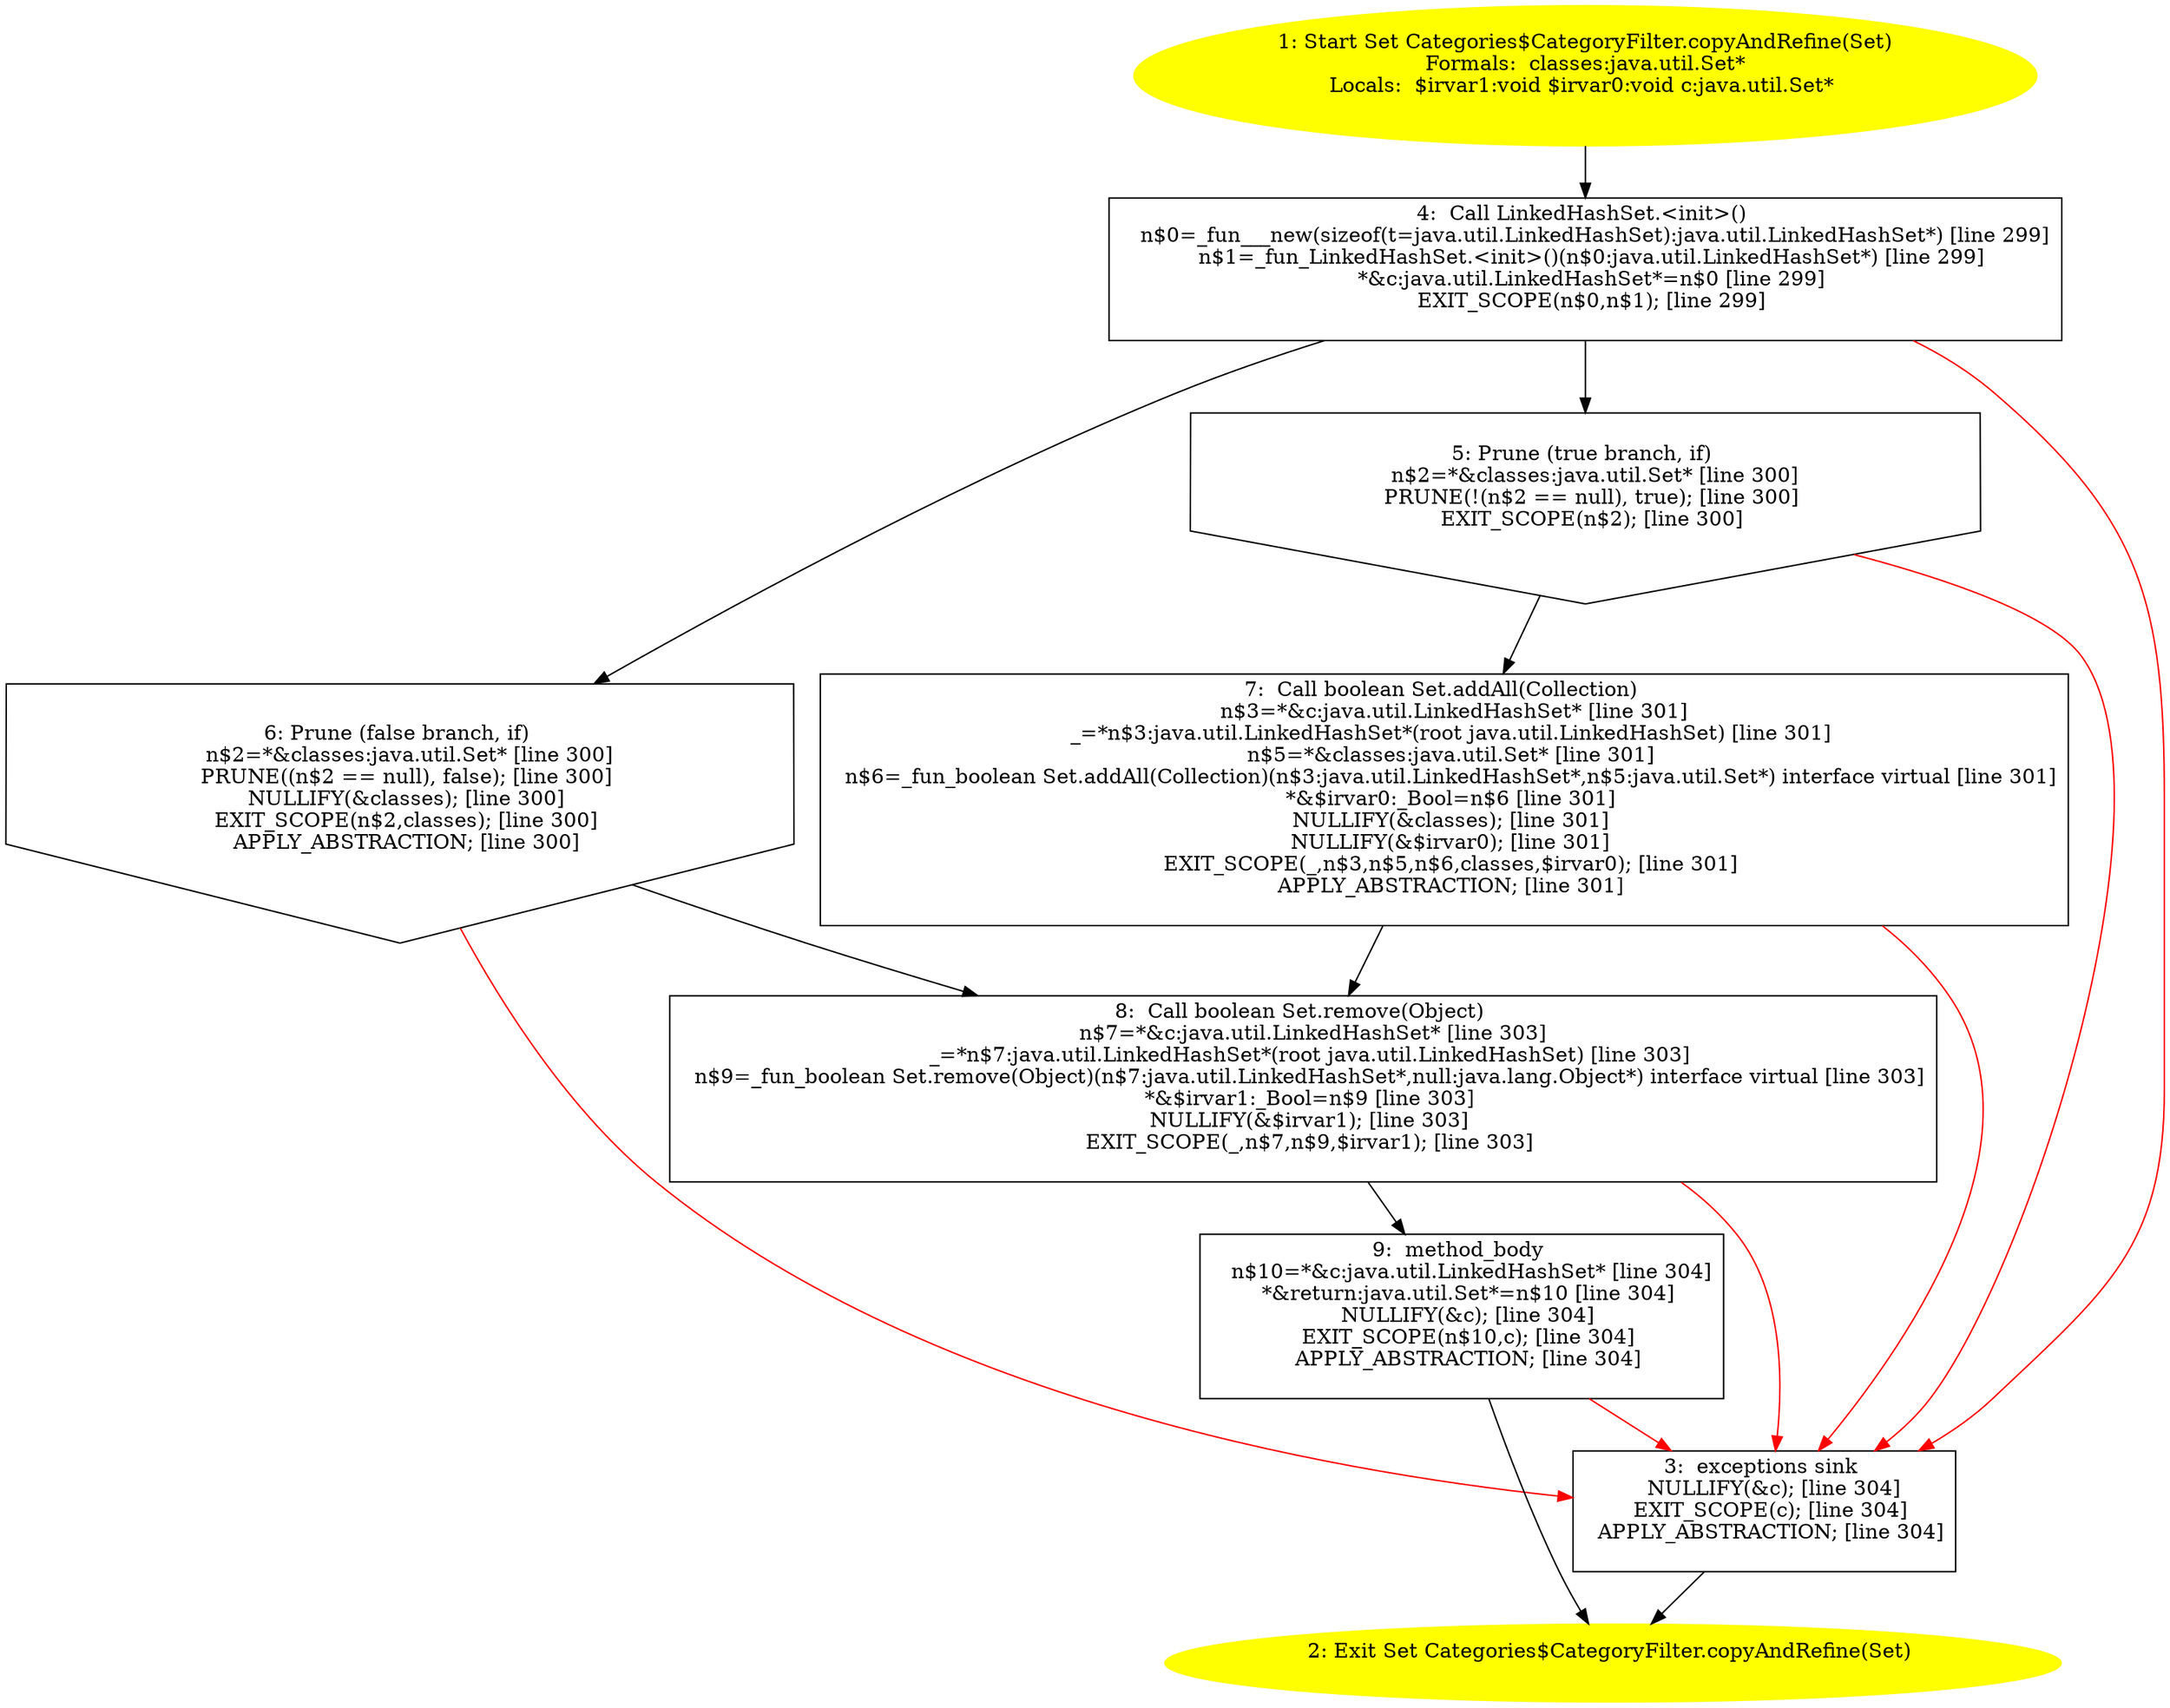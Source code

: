 /* @generated */
digraph cfg {
"org.junit.experimental.categories.Categories$CategoryFilter.copyAndRefine(java.util.Set):java.util.S.e8fdd2746ea726198b70c3c062136152_1" [label="1: Start Set Categories$CategoryFilter.copyAndRefine(Set)\nFormals:  classes:java.util.Set*\nLocals:  $irvar1:void $irvar0:void c:java.util.Set* \n  " color=yellow style=filled]
	

	 "org.junit.experimental.categories.Categories$CategoryFilter.copyAndRefine(java.util.Set):java.util.S.e8fdd2746ea726198b70c3c062136152_1" -> "org.junit.experimental.categories.Categories$CategoryFilter.copyAndRefine(java.util.Set):java.util.S.e8fdd2746ea726198b70c3c062136152_4" ;
"org.junit.experimental.categories.Categories$CategoryFilter.copyAndRefine(java.util.Set):java.util.S.e8fdd2746ea726198b70c3c062136152_2" [label="2: Exit Set Categories$CategoryFilter.copyAndRefine(Set) \n  " color=yellow style=filled]
	

"org.junit.experimental.categories.Categories$CategoryFilter.copyAndRefine(java.util.Set):java.util.S.e8fdd2746ea726198b70c3c062136152_3" [label="3:  exceptions sink \n   NULLIFY(&c); [line 304]\n  EXIT_SCOPE(c); [line 304]\n  APPLY_ABSTRACTION; [line 304]\n " shape="box"]
	

	 "org.junit.experimental.categories.Categories$CategoryFilter.copyAndRefine(java.util.Set):java.util.S.e8fdd2746ea726198b70c3c062136152_3" -> "org.junit.experimental.categories.Categories$CategoryFilter.copyAndRefine(java.util.Set):java.util.S.e8fdd2746ea726198b70c3c062136152_2" ;
"org.junit.experimental.categories.Categories$CategoryFilter.copyAndRefine(java.util.Set):java.util.S.e8fdd2746ea726198b70c3c062136152_4" [label="4:  Call LinkedHashSet.<init>() \n   n$0=_fun___new(sizeof(t=java.util.LinkedHashSet):java.util.LinkedHashSet*) [line 299]\n  n$1=_fun_LinkedHashSet.<init>()(n$0:java.util.LinkedHashSet*) [line 299]\n  *&c:java.util.LinkedHashSet*=n$0 [line 299]\n  EXIT_SCOPE(n$0,n$1); [line 299]\n " shape="box"]
	

	 "org.junit.experimental.categories.Categories$CategoryFilter.copyAndRefine(java.util.Set):java.util.S.e8fdd2746ea726198b70c3c062136152_4" -> "org.junit.experimental.categories.Categories$CategoryFilter.copyAndRefine(java.util.Set):java.util.S.e8fdd2746ea726198b70c3c062136152_5" ;
	 "org.junit.experimental.categories.Categories$CategoryFilter.copyAndRefine(java.util.Set):java.util.S.e8fdd2746ea726198b70c3c062136152_4" -> "org.junit.experimental.categories.Categories$CategoryFilter.copyAndRefine(java.util.Set):java.util.S.e8fdd2746ea726198b70c3c062136152_6" ;
	 "org.junit.experimental.categories.Categories$CategoryFilter.copyAndRefine(java.util.Set):java.util.S.e8fdd2746ea726198b70c3c062136152_4" -> "org.junit.experimental.categories.Categories$CategoryFilter.copyAndRefine(java.util.Set):java.util.S.e8fdd2746ea726198b70c3c062136152_3" [color="red" ];
"org.junit.experimental.categories.Categories$CategoryFilter.copyAndRefine(java.util.Set):java.util.S.e8fdd2746ea726198b70c3c062136152_5" [label="5: Prune (true branch, if) \n   n$2=*&classes:java.util.Set* [line 300]\n  PRUNE(!(n$2 == null), true); [line 300]\n  EXIT_SCOPE(n$2); [line 300]\n " shape="invhouse"]
	

	 "org.junit.experimental.categories.Categories$CategoryFilter.copyAndRefine(java.util.Set):java.util.S.e8fdd2746ea726198b70c3c062136152_5" -> "org.junit.experimental.categories.Categories$CategoryFilter.copyAndRefine(java.util.Set):java.util.S.e8fdd2746ea726198b70c3c062136152_7" ;
	 "org.junit.experimental.categories.Categories$CategoryFilter.copyAndRefine(java.util.Set):java.util.S.e8fdd2746ea726198b70c3c062136152_5" -> "org.junit.experimental.categories.Categories$CategoryFilter.copyAndRefine(java.util.Set):java.util.S.e8fdd2746ea726198b70c3c062136152_3" [color="red" ];
"org.junit.experimental.categories.Categories$CategoryFilter.copyAndRefine(java.util.Set):java.util.S.e8fdd2746ea726198b70c3c062136152_6" [label="6: Prune (false branch, if) \n   n$2=*&classes:java.util.Set* [line 300]\n  PRUNE((n$2 == null), false); [line 300]\n  NULLIFY(&classes); [line 300]\n  EXIT_SCOPE(n$2,classes); [line 300]\n  APPLY_ABSTRACTION; [line 300]\n " shape="invhouse"]
	

	 "org.junit.experimental.categories.Categories$CategoryFilter.copyAndRefine(java.util.Set):java.util.S.e8fdd2746ea726198b70c3c062136152_6" -> "org.junit.experimental.categories.Categories$CategoryFilter.copyAndRefine(java.util.Set):java.util.S.e8fdd2746ea726198b70c3c062136152_8" ;
	 "org.junit.experimental.categories.Categories$CategoryFilter.copyAndRefine(java.util.Set):java.util.S.e8fdd2746ea726198b70c3c062136152_6" -> "org.junit.experimental.categories.Categories$CategoryFilter.copyAndRefine(java.util.Set):java.util.S.e8fdd2746ea726198b70c3c062136152_3" [color="red" ];
"org.junit.experimental.categories.Categories$CategoryFilter.copyAndRefine(java.util.Set):java.util.S.e8fdd2746ea726198b70c3c062136152_7" [label="7:  Call boolean Set.addAll(Collection) \n   n$3=*&c:java.util.LinkedHashSet* [line 301]\n  _=*n$3:java.util.LinkedHashSet*(root java.util.LinkedHashSet) [line 301]\n  n$5=*&classes:java.util.Set* [line 301]\n  n$6=_fun_boolean Set.addAll(Collection)(n$3:java.util.LinkedHashSet*,n$5:java.util.Set*) interface virtual [line 301]\n  *&$irvar0:_Bool=n$6 [line 301]\n  NULLIFY(&classes); [line 301]\n  NULLIFY(&$irvar0); [line 301]\n  EXIT_SCOPE(_,n$3,n$5,n$6,classes,$irvar0); [line 301]\n  APPLY_ABSTRACTION; [line 301]\n " shape="box"]
	

	 "org.junit.experimental.categories.Categories$CategoryFilter.copyAndRefine(java.util.Set):java.util.S.e8fdd2746ea726198b70c3c062136152_7" -> "org.junit.experimental.categories.Categories$CategoryFilter.copyAndRefine(java.util.Set):java.util.S.e8fdd2746ea726198b70c3c062136152_8" ;
	 "org.junit.experimental.categories.Categories$CategoryFilter.copyAndRefine(java.util.Set):java.util.S.e8fdd2746ea726198b70c3c062136152_7" -> "org.junit.experimental.categories.Categories$CategoryFilter.copyAndRefine(java.util.Set):java.util.S.e8fdd2746ea726198b70c3c062136152_3" [color="red" ];
"org.junit.experimental.categories.Categories$CategoryFilter.copyAndRefine(java.util.Set):java.util.S.e8fdd2746ea726198b70c3c062136152_8" [label="8:  Call boolean Set.remove(Object) \n   n$7=*&c:java.util.LinkedHashSet* [line 303]\n  _=*n$7:java.util.LinkedHashSet*(root java.util.LinkedHashSet) [line 303]\n  n$9=_fun_boolean Set.remove(Object)(n$7:java.util.LinkedHashSet*,null:java.lang.Object*) interface virtual [line 303]\n  *&$irvar1:_Bool=n$9 [line 303]\n  NULLIFY(&$irvar1); [line 303]\n  EXIT_SCOPE(_,n$7,n$9,$irvar1); [line 303]\n " shape="box"]
	

	 "org.junit.experimental.categories.Categories$CategoryFilter.copyAndRefine(java.util.Set):java.util.S.e8fdd2746ea726198b70c3c062136152_8" -> "org.junit.experimental.categories.Categories$CategoryFilter.copyAndRefine(java.util.Set):java.util.S.e8fdd2746ea726198b70c3c062136152_9" ;
	 "org.junit.experimental.categories.Categories$CategoryFilter.copyAndRefine(java.util.Set):java.util.S.e8fdd2746ea726198b70c3c062136152_8" -> "org.junit.experimental.categories.Categories$CategoryFilter.copyAndRefine(java.util.Set):java.util.S.e8fdd2746ea726198b70c3c062136152_3" [color="red" ];
"org.junit.experimental.categories.Categories$CategoryFilter.copyAndRefine(java.util.Set):java.util.S.e8fdd2746ea726198b70c3c062136152_9" [label="9:  method_body \n   n$10=*&c:java.util.LinkedHashSet* [line 304]\n  *&return:java.util.Set*=n$10 [line 304]\n  NULLIFY(&c); [line 304]\n  EXIT_SCOPE(n$10,c); [line 304]\n  APPLY_ABSTRACTION; [line 304]\n " shape="box"]
	

	 "org.junit.experimental.categories.Categories$CategoryFilter.copyAndRefine(java.util.Set):java.util.S.e8fdd2746ea726198b70c3c062136152_9" -> "org.junit.experimental.categories.Categories$CategoryFilter.copyAndRefine(java.util.Set):java.util.S.e8fdd2746ea726198b70c3c062136152_2" ;
	 "org.junit.experimental.categories.Categories$CategoryFilter.copyAndRefine(java.util.Set):java.util.S.e8fdd2746ea726198b70c3c062136152_9" -> "org.junit.experimental.categories.Categories$CategoryFilter.copyAndRefine(java.util.Set):java.util.S.e8fdd2746ea726198b70c3c062136152_3" [color="red" ];
}
